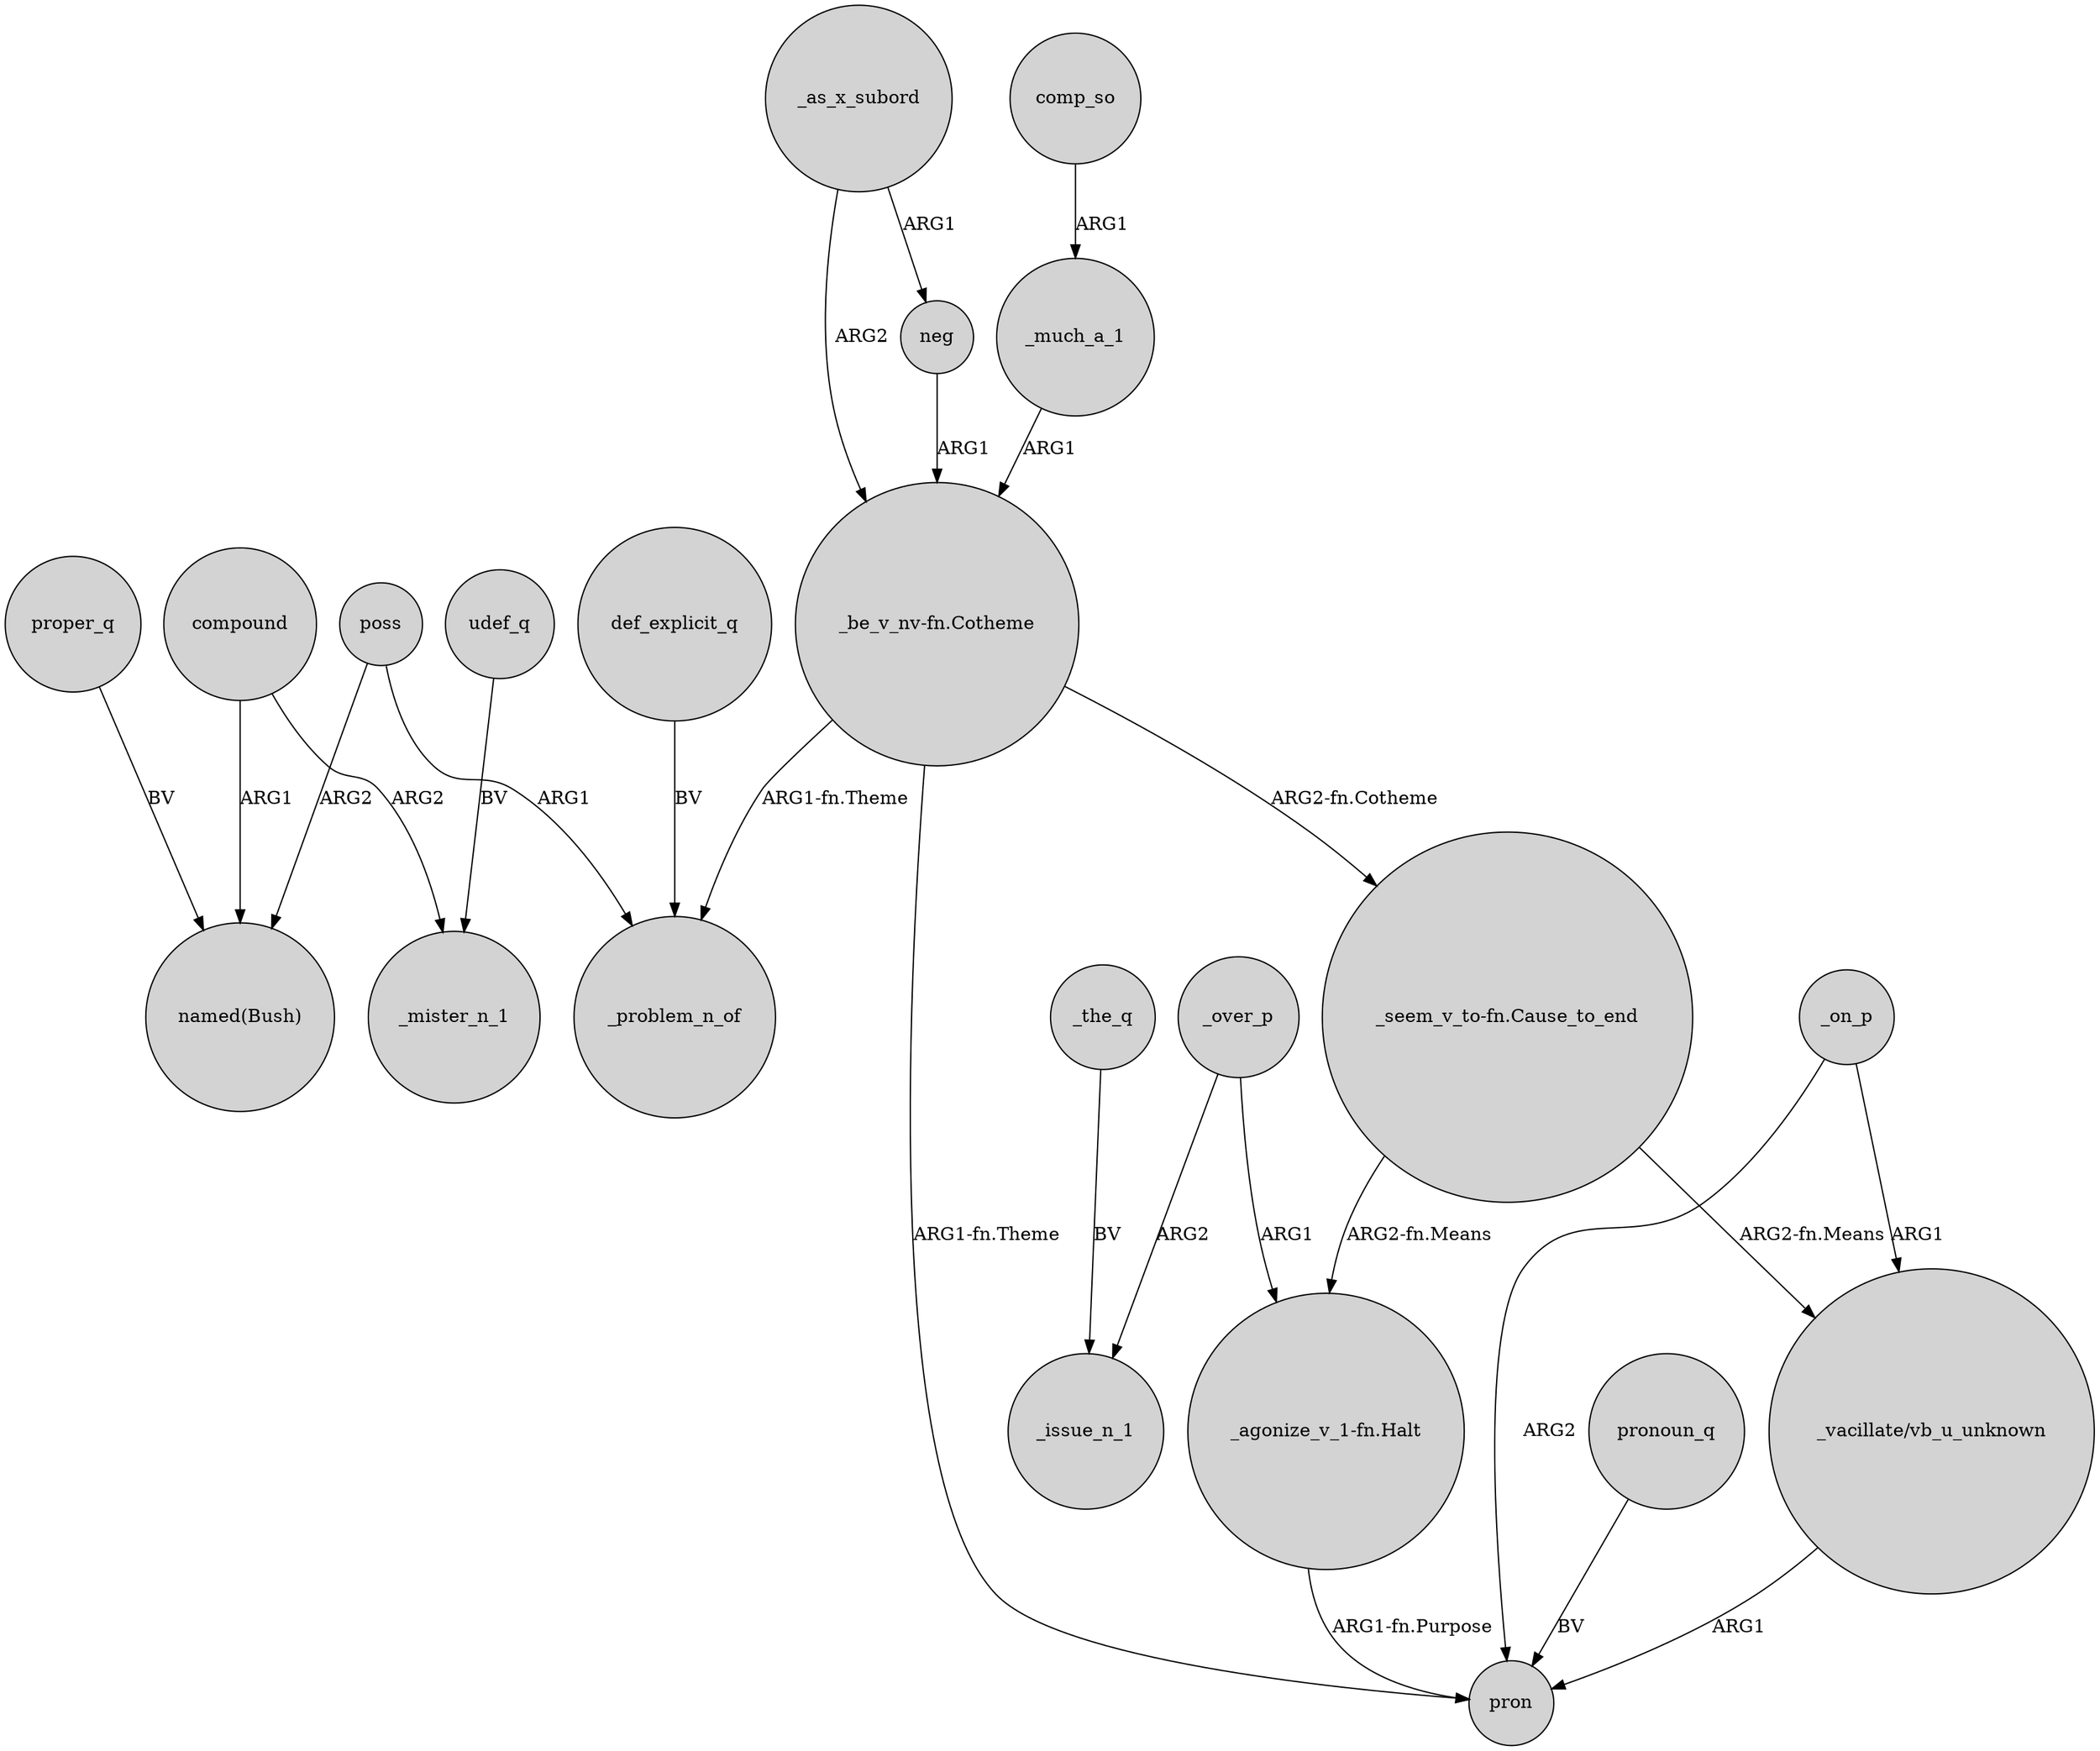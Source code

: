 digraph {
	node [shape=circle style=filled]
	_much_a_1 -> "_be_v_nv-fn.Cotheme" [label=ARG1]
	compound -> _mister_n_1 [label=ARG2]
	_over_p -> _issue_n_1 [label=ARG2]
	poss -> _problem_n_of [label=ARG1]
	compound -> "named(Bush)" [label=ARG1]
	_over_p -> "_agonize_v_1-fn.Halt" [label=ARG1]
	"_be_v_nv-fn.Cotheme" -> pron [label="ARG1-fn.Theme"]
	comp_so -> _much_a_1 [label=ARG1]
	"_be_v_nv-fn.Cotheme" -> _problem_n_of [label="ARG1-fn.Theme"]
	udef_q -> _mister_n_1 [label=BV]
	_on_p -> pron [label=ARG2]
	"_be_v_nv-fn.Cotheme" -> "_seem_v_to-fn.Cause_to_end" [label="ARG2-fn.Cotheme"]
	pronoun_q -> pron [label=BV]
	_as_x_subord -> "_be_v_nv-fn.Cotheme" [label=ARG2]
	def_explicit_q -> _problem_n_of [label=BV]
	proper_q -> "named(Bush)" [label=BV]
	_as_x_subord -> neg [label=ARG1]
	neg -> "_be_v_nv-fn.Cotheme" [label=ARG1]
	_on_p -> "_vacillate/vb_u_unknown" [label=ARG1]
	"_vacillate/vb_u_unknown" -> pron [label=ARG1]
	"_agonize_v_1-fn.Halt" -> pron [label="ARG1-fn.Purpose"]
	poss -> "named(Bush)" [label=ARG2]
	"_seem_v_to-fn.Cause_to_end" -> "_agonize_v_1-fn.Halt" [label="ARG2-fn.Means"]
	"_seem_v_to-fn.Cause_to_end" -> "_vacillate/vb_u_unknown" [label="ARG2-fn.Means"]
	_the_q -> _issue_n_1 [label=BV]
}
